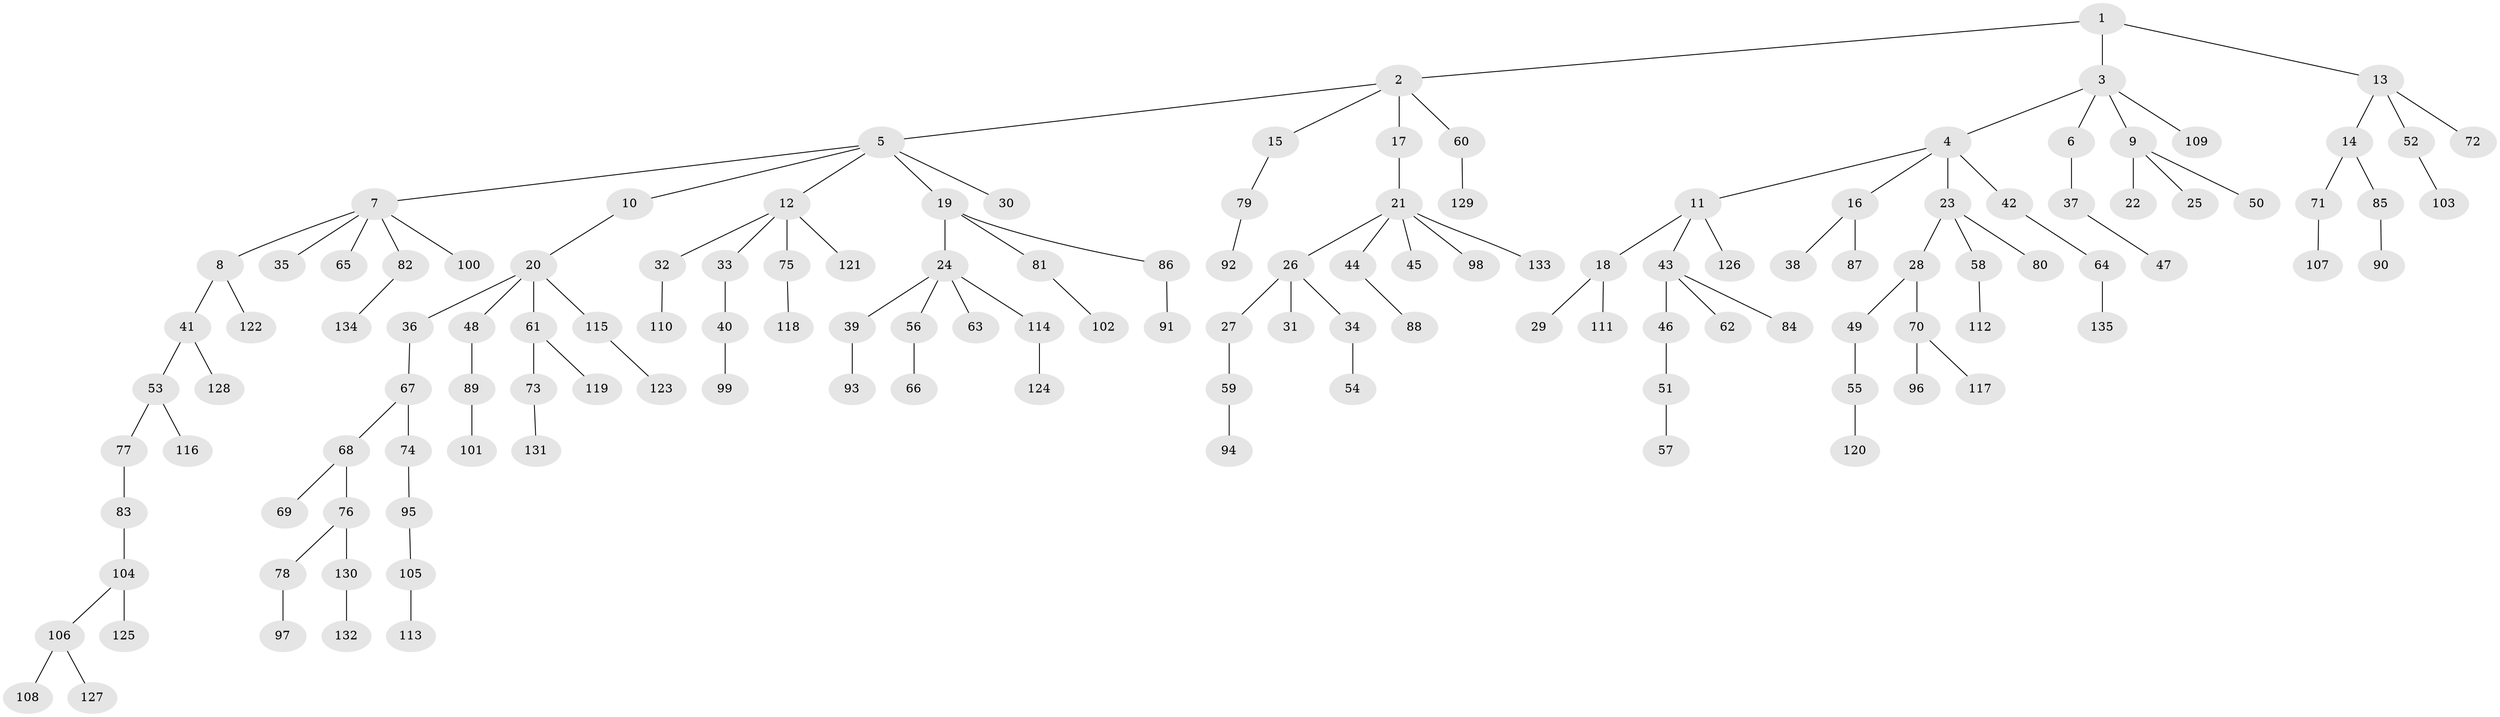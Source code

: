 // Generated by graph-tools (version 1.1) at 2025/36/03/09/25 02:36:54]
// undirected, 135 vertices, 134 edges
graph export_dot {
graph [start="1"]
  node [color=gray90,style=filled];
  1;
  2;
  3;
  4;
  5;
  6;
  7;
  8;
  9;
  10;
  11;
  12;
  13;
  14;
  15;
  16;
  17;
  18;
  19;
  20;
  21;
  22;
  23;
  24;
  25;
  26;
  27;
  28;
  29;
  30;
  31;
  32;
  33;
  34;
  35;
  36;
  37;
  38;
  39;
  40;
  41;
  42;
  43;
  44;
  45;
  46;
  47;
  48;
  49;
  50;
  51;
  52;
  53;
  54;
  55;
  56;
  57;
  58;
  59;
  60;
  61;
  62;
  63;
  64;
  65;
  66;
  67;
  68;
  69;
  70;
  71;
  72;
  73;
  74;
  75;
  76;
  77;
  78;
  79;
  80;
  81;
  82;
  83;
  84;
  85;
  86;
  87;
  88;
  89;
  90;
  91;
  92;
  93;
  94;
  95;
  96;
  97;
  98;
  99;
  100;
  101;
  102;
  103;
  104;
  105;
  106;
  107;
  108;
  109;
  110;
  111;
  112;
  113;
  114;
  115;
  116;
  117;
  118;
  119;
  120;
  121;
  122;
  123;
  124;
  125;
  126;
  127;
  128;
  129;
  130;
  131;
  132;
  133;
  134;
  135;
  1 -- 2;
  1 -- 3;
  1 -- 13;
  2 -- 5;
  2 -- 15;
  2 -- 17;
  2 -- 60;
  3 -- 4;
  3 -- 6;
  3 -- 9;
  3 -- 109;
  4 -- 11;
  4 -- 16;
  4 -- 23;
  4 -- 42;
  5 -- 7;
  5 -- 10;
  5 -- 12;
  5 -- 19;
  5 -- 30;
  6 -- 37;
  7 -- 8;
  7 -- 35;
  7 -- 65;
  7 -- 82;
  7 -- 100;
  8 -- 41;
  8 -- 122;
  9 -- 22;
  9 -- 25;
  9 -- 50;
  10 -- 20;
  11 -- 18;
  11 -- 43;
  11 -- 126;
  12 -- 32;
  12 -- 33;
  12 -- 75;
  12 -- 121;
  13 -- 14;
  13 -- 52;
  13 -- 72;
  14 -- 71;
  14 -- 85;
  15 -- 79;
  16 -- 38;
  16 -- 87;
  17 -- 21;
  18 -- 29;
  18 -- 111;
  19 -- 24;
  19 -- 81;
  19 -- 86;
  20 -- 36;
  20 -- 48;
  20 -- 61;
  20 -- 115;
  21 -- 26;
  21 -- 44;
  21 -- 45;
  21 -- 98;
  21 -- 133;
  23 -- 28;
  23 -- 58;
  23 -- 80;
  24 -- 39;
  24 -- 56;
  24 -- 63;
  24 -- 114;
  26 -- 27;
  26 -- 31;
  26 -- 34;
  27 -- 59;
  28 -- 49;
  28 -- 70;
  32 -- 110;
  33 -- 40;
  34 -- 54;
  36 -- 67;
  37 -- 47;
  39 -- 93;
  40 -- 99;
  41 -- 53;
  41 -- 128;
  42 -- 64;
  43 -- 46;
  43 -- 62;
  43 -- 84;
  44 -- 88;
  46 -- 51;
  48 -- 89;
  49 -- 55;
  51 -- 57;
  52 -- 103;
  53 -- 77;
  53 -- 116;
  55 -- 120;
  56 -- 66;
  58 -- 112;
  59 -- 94;
  60 -- 129;
  61 -- 73;
  61 -- 119;
  64 -- 135;
  67 -- 68;
  67 -- 74;
  68 -- 69;
  68 -- 76;
  70 -- 96;
  70 -- 117;
  71 -- 107;
  73 -- 131;
  74 -- 95;
  75 -- 118;
  76 -- 78;
  76 -- 130;
  77 -- 83;
  78 -- 97;
  79 -- 92;
  81 -- 102;
  82 -- 134;
  83 -- 104;
  85 -- 90;
  86 -- 91;
  89 -- 101;
  95 -- 105;
  104 -- 106;
  104 -- 125;
  105 -- 113;
  106 -- 108;
  106 -- 127;
  114 -- 124;
  115 -- 123;
  130 -- 132;
}
